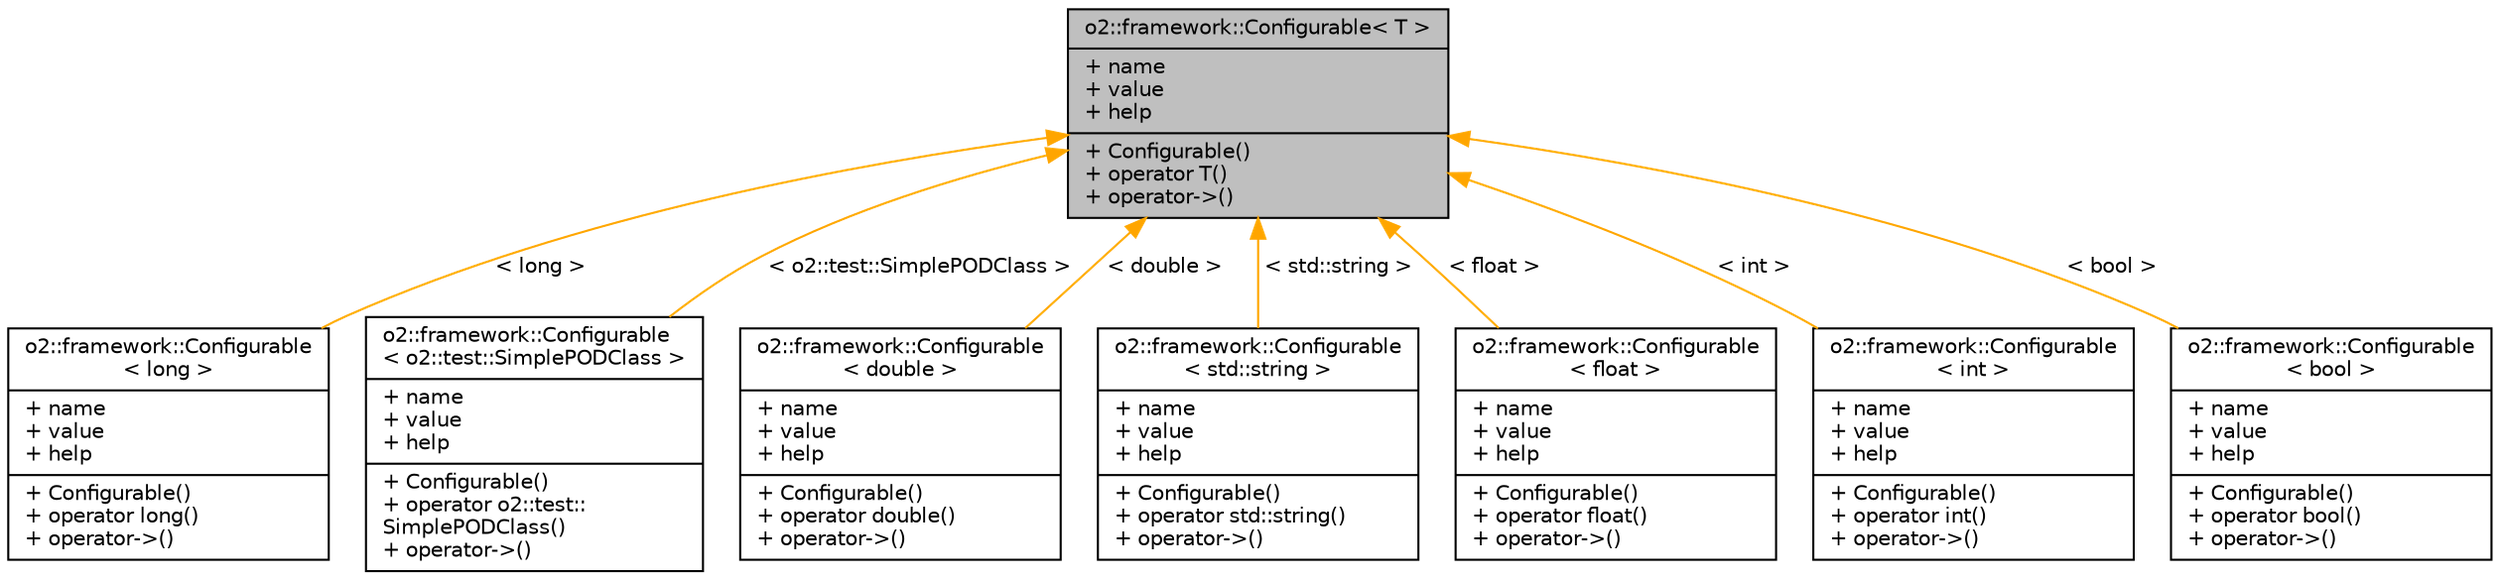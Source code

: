 digraph "o2::framework::Configurable&lt; T &gt;"
{
 // INTERACTIVE_SVG=YES
  bgcolor="transparent";
  edge [fontname="Helvetica",fontsize="10",labelfontname="Helvetica",labelfontsize="10"];
  node [fontname="Helvetica",fontsize="10",shape=record];
  Node0 [label="{o2::framework::Configurable\< T \>\n|+ name\l+ value\l+ help\l|+ Configurable()\l+ operator T()\l+ operator-\>()\l}",height=0.2,width=0.4,color="black", fillcolor="grey75", style="filled", fontcolor="black"];
  Node0 -> Node1 [dir="back",color="orange",fontsize="10",style="solid",label=" \< long \>" ,fontname="Helvetica"];
  Node1 [label="{o2::framework::Configurable\l\< long \>\n|+ name\l+ value\l+ help\l|+ Configurable()\l+ operator long()\l+ operator-\>()\l}",height=0.2,width=0.4,color="black",URL="$d8/d71/structo2_1_1framework_1_1Configurable.html"];
  Node0 -> Node2 [dir="back",color="orange",fontsize="10",style="solid",label=" \< o2::test::SimplePODClass \>" ,fontname="Helvetica"];
  Node2 [label="{o2::framework::Configurable\l\< o2::test::SimplePODClass \>\n|+ name\l+ value\l+ help\l|+ Configurable()\l+ operator o2::test::\lSimplePODClass()\l+ operator-\>()\l}",height=0.2,width=0.4,color="black",URL="$d8/d71/structo2_1_1framework_1_1Configurable.html"];
  Node0 -> Node3 [dir="back",color="orange",fontsize="10",style="solid",label=" \< double \>" ,fontname="Helvetica"];
  Node3 [label="{o2::framework::Configurable\l\< double \>\n|+ name\l+ value\l+ help\l|+ Configurable()\l+ operator double()\l+ operator-\>()\l}",height=0.2,width=0.4,color="black",URL="$d8/d71/structo2_1_1framework_1_1Configurable.html"];
  Node0 -> Node4 [dir="back",color="orange",fontsize="10",style="solid",label=" \< std::string \>" ,fontname="Helvetica"];
  Node4 [label="{o2::framework::Configurable\l\< std::string \>\n|+ name\l+ value\l+ help\l|+ Configurable()\l+ operator std::string()\l+ operator-\>()\l}",height=0.2,width=0.4,color="black",URL="$d8/d71/structo2_1_1framework_1_1Configurable.html"];
  Node0 -> Node5 [dir="back",color="orange",fontsize="10",style="solid",label=" \< float \>" ,fontname="Helvetica"];
  Node5 [label="{o2::framework::Configurable\l\< float \>\n|+ name\l+ value\l+ help\l|+ Configurable()\l+ operator float()\l+ operator-\>()\l}",height=0.2,width=0.4,color="black",URL="$d8/d71/structo2_1_1framework_1_1Configurable.html"];
  Node0 -> Node6 [dir="back",color="orange",fontsize="10",style="solid",label=" \< int \>" ,fontname="Helvetica"];
  Node6 [label="{o2::framework::Configurable\l\< int \>\n|+ name\l+ value\l+ help\l|+ Configurable()\l+ operator int()\l+ operator-\>()\l}",height=0.2,width=0.4,color="black",URL="$d8/d71/structo2_1_1framework_1_1Configurable.html"];
  Node0 -> Node7 [dir="back",color="orange",fontsize="10",style="solid",label=" \< bool \>" ,fontname="Helvetica"];
  Node7 [label="{o2::framework::Configurable\l\< bool \>\n|+ name\l+ value\l+ help\l|+ Configurable()\l+ operator bool()\l+ operator-\>()\l}",height=0.2,width=0.4,color="black",URL="$d8/d71/structo2_1_1framework_1_1Configurable.html"];
}
